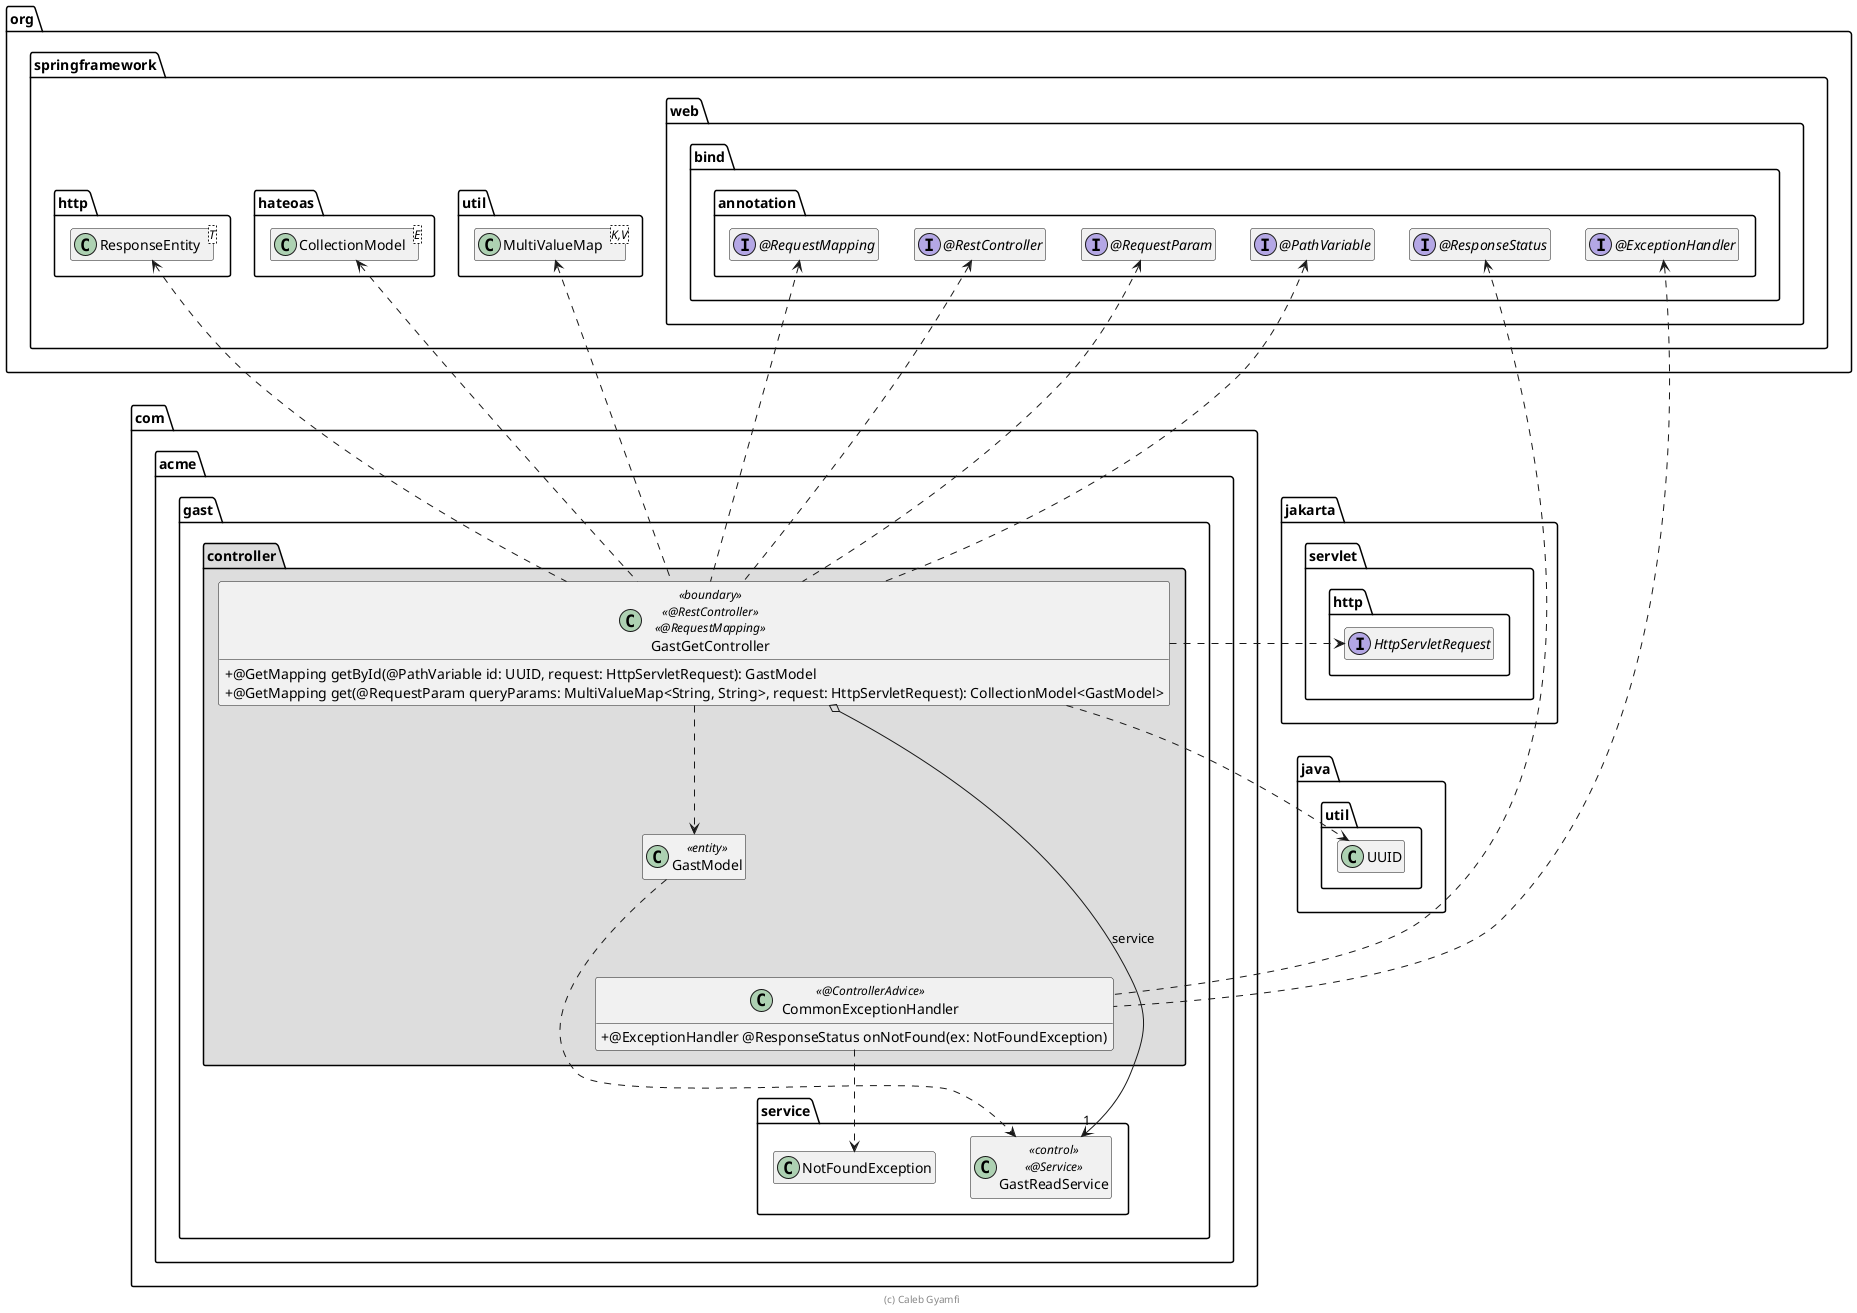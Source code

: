 @startuml GastGetController

skinparam classAttributeIconSize 0

package org.springframework {
    package web.bind.annotation {
        interface "@RestController" as RestController
        interface "@RequestMapping" as RequestMapping
        interface "@PathVariable" as PathVariable
        interface "@RequestParam" as RequestParam
        interface "@ExceptionHandler" as ExceptionHandler
        interface "@ResponseStatus" as ResponseStatus
    }

    package http {
        class ResponseEntity<T>
    }
    package hateoas {
        class CollectionModel<E>
    }
    package util {
        class MultiValueMap<K,V>
    }
}

package jakarta.servlet.http {
    interface HttpServletRequest
}

package java.util {
    class UUID
    UUID .up[hidden].> HttpServletRequest
}

package com.acme.gast {
    package service {
        class GastReadService << control >> << @Service >>
        class NotFoundException
    }

    package controller #DDDDDD {
        class GastModel <<entity>>

        class GastGetController << boundary >> << @RestController >> << @RequestMapping >> {
            + @GetMapping getById(@PathVariable id: UUID, request: HttpServletRequest): GastModel
            + @GetMapping get(@RequestParam queryParams: MultiValueMap<String, String>, request: HttpServletRequest): CollectionModel<GastModel>
        }

        class CommonExceptionHandler << @ControllerAdvice >> {
            + @ExceptionHandler @ResponseStatus onNotFound(ex: NotFoundException)
        }

        GastGetController o--> "1" GastReadService : service
        GastGetController ..> GastModel

        GastGetController .up.> RestController
        GastGetController .up.> RequestMapping
        GastGetController .up.> PathVariable
        GastGetController .up.> RequestParam
        GastGetController .up.> ResponseEntity
        GastGetController .up.> MultiValueMap
        GastGetController .up.> CollectionModel
        GastGetController .right.> HttpServletRequest

        CommonExceptionHandler .up.> ExceptionHandler
        CommonExceptionHandler .up.> ResponseStatus
        CommonExceptionHandler ..> NotFoundException
        CommonExceptionHandler .up[hidden].> GastModel

        GastGetController .right.> UUID

        GastModel ..> GastReadService
    }
}

hide empty members

footer (c) Caleb Gyamfi

@enduml
